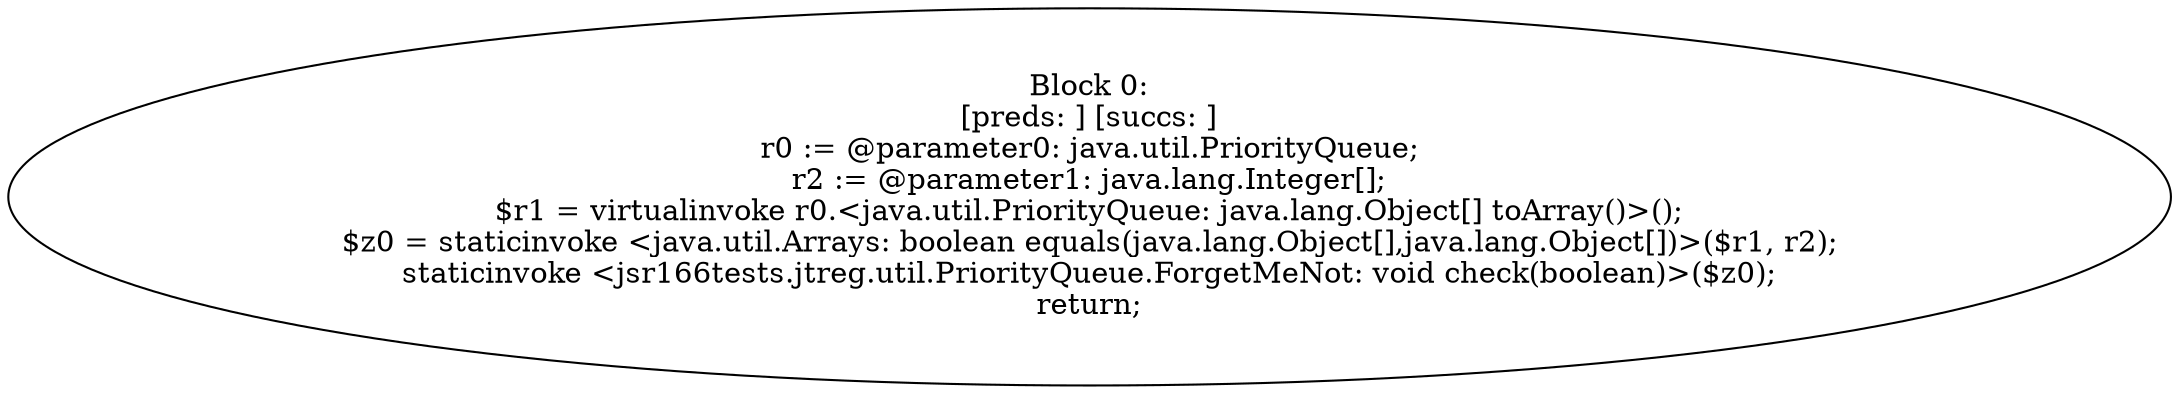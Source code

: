 digraph "unitGraph" {
    "Block 0:
[preds: ] [succs: ]
r0 := @parameter0: java.util.PriorityQueue;
r2 := @parameter1: java.lang.Integer[];
$r1 = virtualinvoke r0.<java.util.PriorityQueue: java.lang.Object[] toArray()>();
$z0 = staticinvoke <java.util.Arrays: boolean equals(java.lang.Object[],java.lang.Object[])>($r1, r2);
staticinvoke <jsr166tests.jtreg.util.PriorityQueue.ForgetMeNot: void check(boolean)>($z0);
return;
"
}
